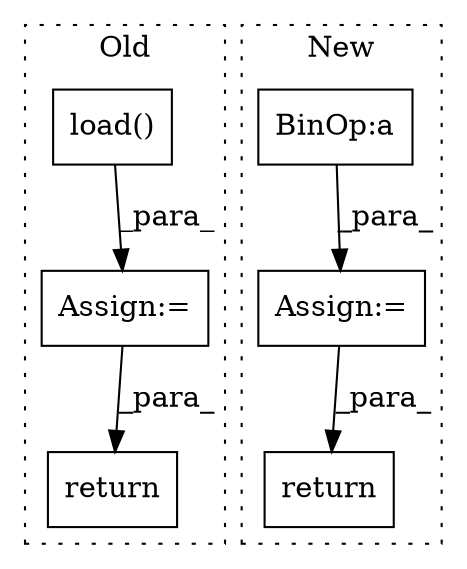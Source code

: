 digraph G {
subgraph cluster0 {
1 [label="load()" a="75" s="3529,3545" l="8,1" shape="box"];
3 [label="Assign:=" a="68" s="3581" l="3" shape="box"];
4 [label="return" a="93" s="4264" l="7" shape="box"];
label = "Old";
style="dotted";
}
subgraph cluster1 {
2 [label="return" a="93" s="4127" l="7" shape="box"];
5 [label="Assign:=" a="68" s="3887" l="3" shape="box"];
6 [label="BinOp:a" a="82" s="3895" l="3" shape="box"];
label = "New";
style="dotted";
}
1 -> 3 [label="_para_"];
3 -> 4 [label="_para_"];
5 -> 2 [label="_para_"];
6 -> 5 [label="_para_"];
}